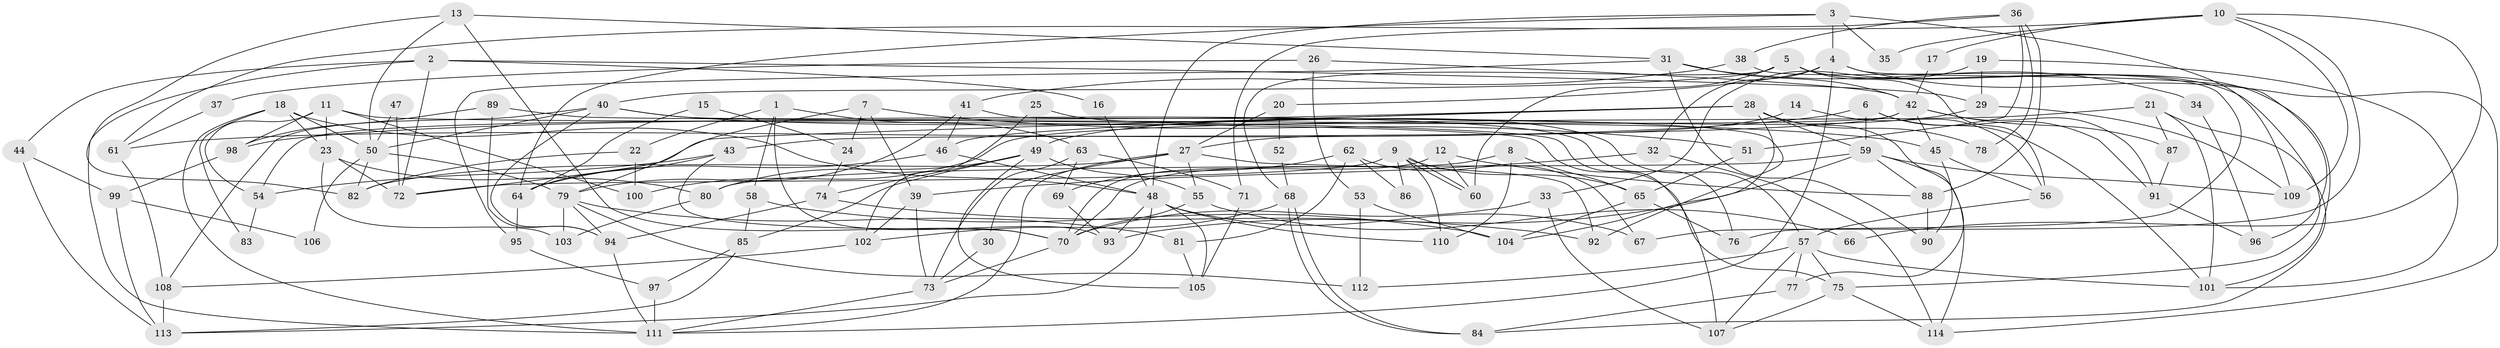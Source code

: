 // Generated by graph-tools (version 1.1) at 2025/50/03/09/25 03:50:04]
// undirected, 114 vertices, 228 edges
graph export_dot {
graph [start="1"]
  node [color=gray90,style=filled];
  1;
  2;
  3;
  4;
  5;
  6;
  7;
  8;
  9;
  10;
  11;
  12;
  13;
  14;
  15;
  16;
  17;
  18;
  19;
  20;
  21;
  22;
  23;
  24;
  25;
  26;
  27;
  28;
  29;
  30;
  31;
  32;
  33;
  34;
  35;
  36;
  37;
  38;
  39;
  40;
  41;
  42;
  43;
  44;
  45;
  46;
  47;
  48;
  49;
  50;
  51;
  52;
  53;
  54;
  55;
  56;
  57;
  58;
  59;
  60;
  61;
  62;
  63;
  64;
  65;
  66;
  67;
  68;
  69;
  70;
  71;
  72;
  73;
  74;
  75;
  76;
  77;
  78;
  79;
  80;
  81;
  82;
  83;
  84;
  85;
  86;
  87;
  88;
  89;
  90;
  91;
  92;
  93;
  94;
  95;
  96;
  97;
  98;
  99;
  100;
  101;
  102;
  103;
  104;
  105;
  106;
  107;
  108;
  109;
  110;
  111;
  112;
  113;
  114;
  1 -- 22;
  1 -- 93;
  1 -- 58;
  1 -- 63;
  2 -- 44;
  2 -- 111;
  2 -- 16;
  2 -- 29;
  2 -- 72;
  3 -- 109;
  3 -- 48;
  3 -- 4;
  3 -- 35;
  3 -- 64;
  4 -- 111;
  4 -- 20;
  4 -- 32;
  4 -- 96;
  4 -- 114;
  5 -- 56;
  5 -- 40;
  5 -- 60;
  5 -- 68;
  5 -- 75;
  5 -- 101;
  6 -- 101;
  6 -- 59;
  6 -- 61;
  6 -- 91;
  7 -- 51;
  7 -- 79;
  7 -- 24;
  7 -- 39;
  8 -- 70;
  8 -- 110;
  8 -- 65;
  9 -- 60;
  9 -- 60;
  9 -- 72;
  9 -- 65;
  9 -- 86;
  9 -- 110;
  10 -- 67;
  10 -- 109;
  10 -- 17;
  10 -- 35;
  10 -- 61;
  10 -- 66;
  11 -- 23;
  11 -- 75;
  11 -- 54;
  11 -- 98;
  11 -- 100;
  12 -- 70;
  12 -- 60;
  12 -- 88;
  13 -- 70;
  13 -- 31;
  13 -- 50;
  13 -- 82;
  14 -- 27;
  14 -- 56;
  15 -- 64;
  15 -- 24;
  16 -- 48;
  17 -- 42;
  18 -- 50;
  18 -- 111;
  18 -- 23;
  18 -- 48;
  18 -- 83;
  19 -- 33;
  19 -- 29;
  19 -- 101;
  20 -- 27;
  20 -- 52;
  21 -- 101;
  21 -- 84;
  21 -- 87;
  21 -- 100;
  22 -- 100;
  22 -- 82;
  23 -- 72;
  23 -- 80;
  23 -- 103;
  24 -- 74;
  25 -- 49;
  25 -- 102;
  25 -- 57;
  26 -- 53;
  26 -- 42;
  26 -- 37;
  27 -- 111;
  27 -- 82;
  27 -- 30;
  27 -- 55;
  27 -- 92;
  28 -- 98;
  28 -- 46;
  28 -- 59;
  28 -- 72;
  28 -- 77;
  28 -- 78;
  28 -- 104;
  29 -- 49;
  29 -- 109;
  30 -- 73;
  31 -- 90;
  31 -- 42;
  31 -- 34;
  31 -- 95;
  32 -- 114;
  32 -- 39;
  33 -- 70;
  33 -- 107;
  34 -- 96;
  36 -- 71;
  36 -- 88;
  36 -- 38;
  36 -- 51;
  36 -- 78;
  37 -- 61;
  38 -- 76;
  38 -- 41;
  39 -- 73;
  39 -- 102;
  40 -- 108;
  40 -- 50;
  40 -- 45;
  40 -- 76;
  40 -- 94;
  41 -- 92;
  41 -- 46;
  41 -- 79;
  42 -- 54;
  42 -- 87;
  42 -- 43;
  42 -- 45;
  42 -- 91;
  43 -- 64;
  43 -- 54;
  43 -- 70;
  44 -- 99;
  44 -- 113;
  45 -- 56;
  45 -- 90;
  46 -- 48;
  46 -- 64;
  47 -- 72;
  47 -- 50;
  48 -- 113;
  48 -- 67;
  48 -- 93;
  48 -- 105;
  48 -- 110;
  49 -- 80;
  49 -- 85;
  49 -- 55;
  49 -- 74;
  49 -- 105;
  50 -- 79;
  50 -- 82;
  50 -- 106;
  51 -- 65;
  52 -- 68;
  53 -- 104;
  53 -- 112;
  54 -- 83;
  55 -- 66;
  55 -- 70;
  56 -- 57;
  57 -- 101;
  57 -- 75;
  57 -- 77;
  57 -- 107;
  57 -- 112;
  58 -- 104;
  58 -- 85;
  59 -- 114;
  59 -- 80;
  59 -- 88;
  59 -- 93;
  59 -- 109;
  61 -- 108;
  62 -- 81;
  62 -- 69;
  62 -- 67;
  62 -- 86;
  63 -- 73;
  63 -- 69;
  63 -- 71;
  64 -- 95;
  65 -- 76;
  65 -- 104;
  68 -- 84;
  68 -- 84;
  68 -- 102;
  69 -- 93;
  70 -- 73;
  71 -- 105;
  73 -- 111;
  74 -- 94;
  74 -- 92;
  75 -- 107;
  75 -- 114;
  77 -- 84;
  79 -- 103;
  79 -- 81;
  79 -- 94;
  79 -- 112;
  80 -- 103;
  81 -- 105;
  85 -- 97;
  85 -- 113;
  87 -- 91;
  88 -- 90;
  89 -- 94;
  89 -- 107;
  89 -- 98;
  91 -- 96;
  94 -- 111;
  95 -- 97;
  97 -- 111;
  98 -- 99;
  99 -- 113;
  99 -- 106;
  102 -- 108;
  108 -- 113;
}
